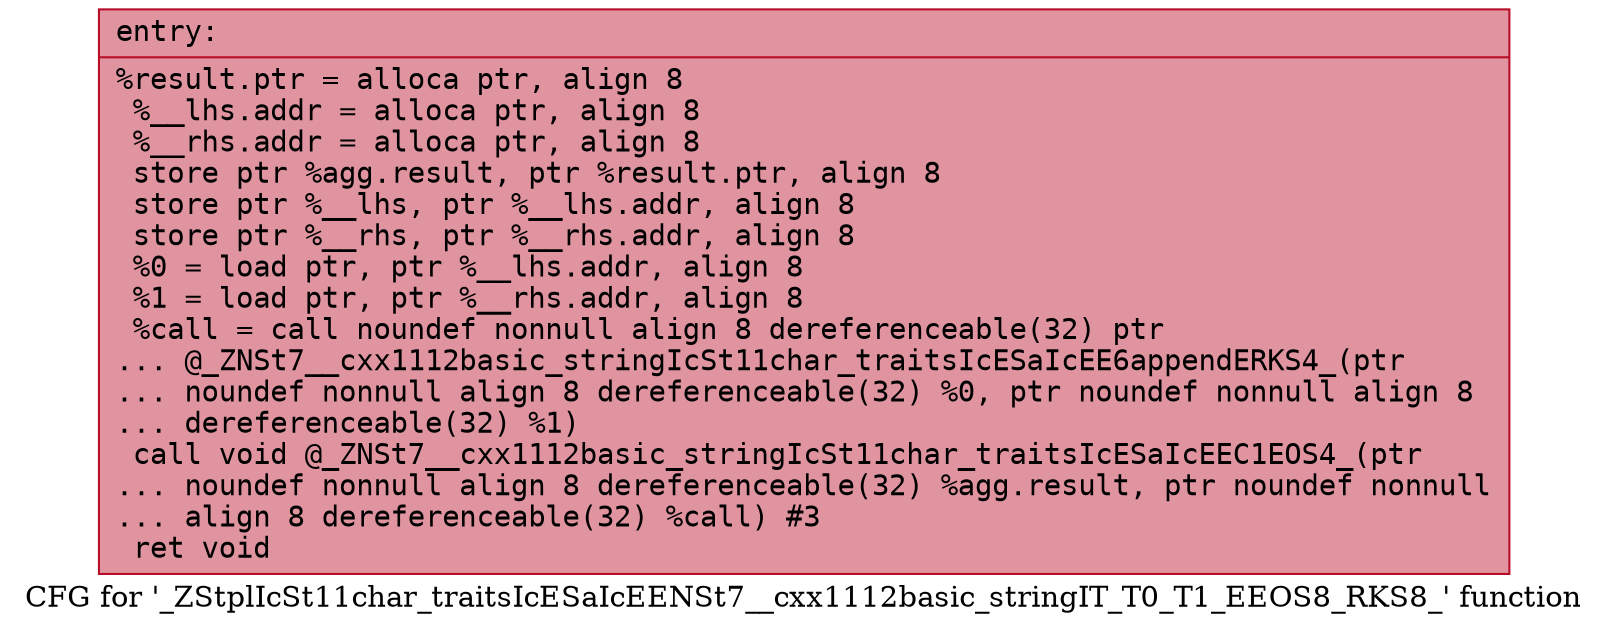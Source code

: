 digraph "CFG for '_ZStplIcSt11char_traitsIcESaIcEENSt7__cxx1112basic_stringIT_T0_T1_EEOS8_RKS8_' function" {
	label="CFG for '_ZStplIcSt11char_traitsIcESaIcEENSt7__cxx1112basic_stringIT_T0_T1_EEOS8_RKS8_' function";

	Node0x556bfe909f30 [shape=record,color="#b70d28ff", style=filled, fillcolor="#b70d2870" fontname="Courier",label="{entry:\l|  %result.ptr = alloca ptr, align 8\l  %__lhs.addr = alloca ptr, align 8\l  %__rhs.addr = alloca ptr, align 8\l  store ptr %agg.result, ptr %result.ptr, align 8\l  store ptr %__lhs, ptr %__lhs.addr, align 8\l  store ptr %__rhs, ptr %__rhs.addr, align 8\l  %0 = load ptr, ptr %__lhs.addr, align 8\l  %1 = load ptr, ptr %__rhs.addr, align 8\l  %call = call noundef nonnull align 8 dereferenceable(32) ptr\l... @_ZNSt7__cxx1112basic_stringIcSt11char_traitsIcESaIcEE6appendERKS4_(ptr\l... noundef nonnull align 8 dereferenceable(32) %0, ptr noundef nonnull align 8\l... dereferenceable(32) %1)\l  call void @_ZNSt7__cxx1112basic_stringIcSt11char_traitsIcESaIcEEC1EOS4_(ptr\l... noundef nonnull align 8 dereferenceable(32) %agg.result, ptr noundef nonnull\l... align 8 dereferenceable(32) %call) #3\l  ret void\l}"];
}
